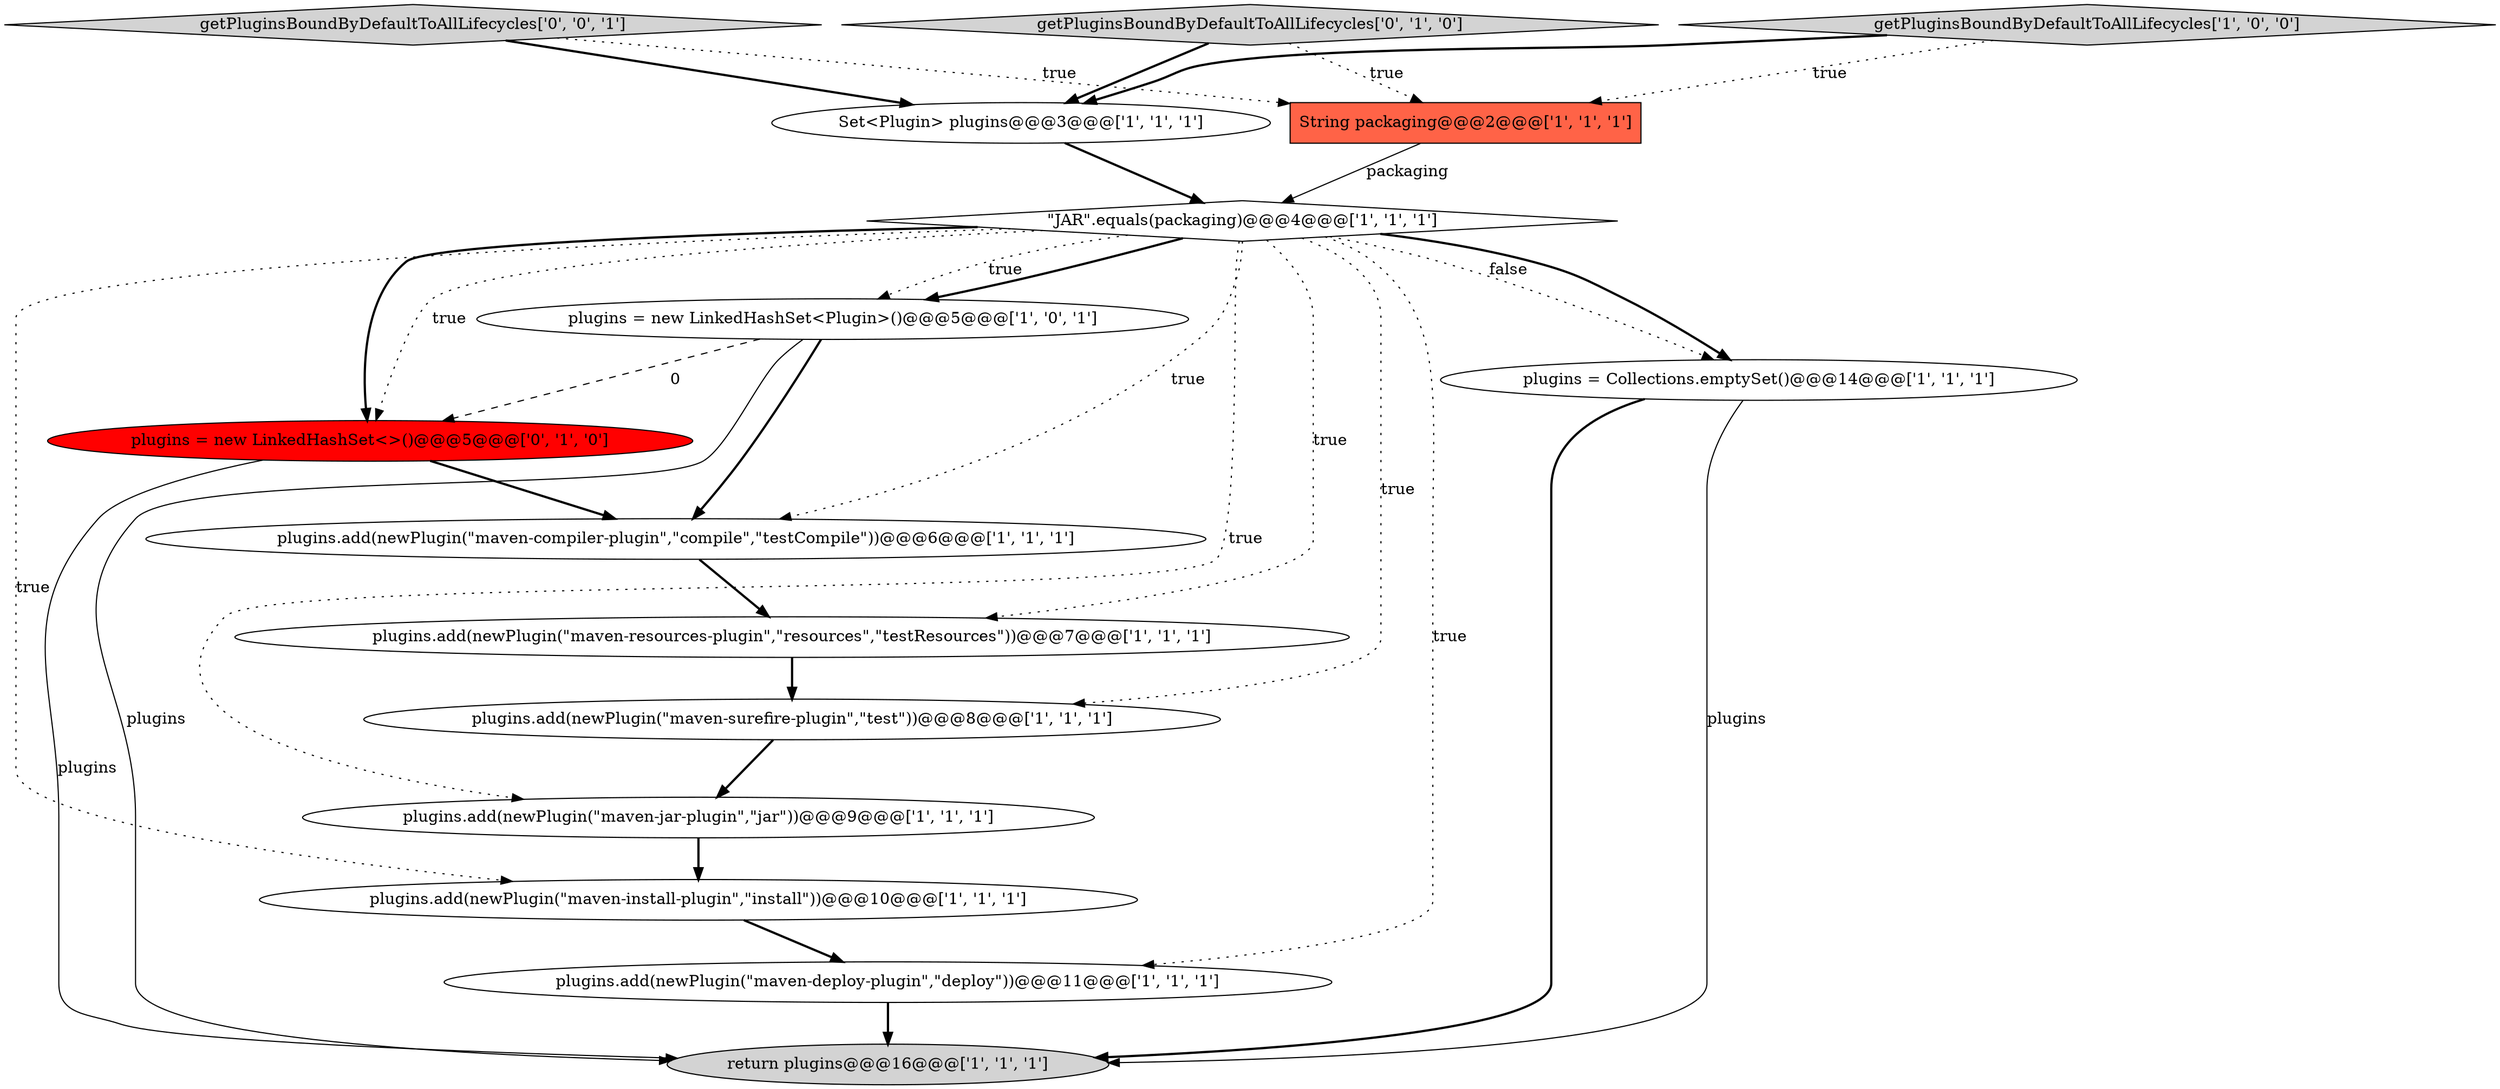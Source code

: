digraph {
12 [style = filled, label = "return plugins@@@16@@@['1', '1', '1']", fillcolor = lightgray, shape = ellipse image = "AAA0AAABBB1BBB"];
15 [style = filled, label = "getPluginsBoundByDefaultToAllLifecycles['0', '0', '1']", fillcolor = lightgray, shape = diamond image = "AAA0AAABBB3BBB"];
0 [style = filled, label = "plugins.add(newPlugin(\"maven-deploy-plugin\",\"deploy\"))@@@11@@@['1', '1', '1']", fillcolor = white, shape = ellipse image = "AAA0AAABBB1BBB"];
4 [style = filled, label = "Set<Plugin> plugins@@@3@@@['1', '1', '1']", fillcolor = white, shape = ellipse image = "AAA0AAABBB1BBB"];
5 [style = filled, label = "plugins.add(newPlugin(\"maven-surefire-plugin\",\"test\"))@@@8@@@['1', '1', '1']", fillcolor = white, shape = ellipse image = "AAA0AAABBB1BBB"];
13 [style = filled, label = "getPluginsBoundByDefaultToAllLifecycles['0', '1', '0']", fillcolor = lightgray, shape = diamond image = "AAA0AAABBB2BBB"];
11 [style = filled, label = "plugins.add(newPlugin(\"maven-jar-plugin\",\"jar\"))@@@9@@@['1', '1', '1']", fillcolor = white, shape = ellipse image = "AAA0AAABBB1BBB"];
1 [style = filled, label = "getPluginsBoundByDefaultToAllLifecycles['1', '0', '0']", fillcolor = lightgray, shape = diamond image = "AAA0AAABBB1BBB"];
6 [style = filled, label = "plugins = Collections.emptySet()@@@14@@@['1', '1', '1']", fillcolor = white, shape = ellipse image = "AAA0AAABBB1BBB"];
10 [style = filled, label = "\"JAR\".equals(packaging)@@@4@@@['1', '1', '1']", fillcolor = white, shape = diamond image = "AAA0AAABBB1BBB"];
3 [style = filled, label = "plugins.add(newPlugin(\"maven-install-plugin\",\"install\"))@@@10@@@['1', '1', '1']", fillcolor = white, shape = ellipse image = "AAA0AAABBB1BBB"];
2 [style = filled, label = "plugins.add(newPlugin(\"maven-compiler-plugin\",\"compile\",\"testCompile\"))@@@6@@@['1', '1', '1']", fillcolor = white, shape = ellipse image = "AAA0AAABBB1BBB"];
9 [style = filled, label = "plugins = new LinkedHashSet<Plugin>()@@@5@@@['1', '0', '1']", fillcolor = white, shape = ellipse image = "AAA0AAABBB1BBB"];
8 [style = filled, label = "String packaging@@@2@@@['1', '1', '1']", fillcolor = tomato, shape = box image = "AAA0AAABBB1BBB"];
14 [style = filled, label = "plugins = new LinkedHashSet<>()@@@5@@@['0', '1', '0']", fillcolor = red, shape = ellipse image = "AAA1AAABBB2BBB"];
7 [style = filled, label = "plugins.add(newPlugin(\"maven-resources-plugin\",\"resources\",\"testResources\"))@@@7@@@['1', '1', '1']", fillcolor = white, shape = ellipse image = "AAA0AAABBB1BBB"];
6->12 [style = solid, label="plugins"];
4->10 [style = bold, label=""];
1->4 [style = bold, label=""];
10->6 [style = dotted, label="false"];
10->14 [style = bold, label=""];
9->2 [style = bold, label=""];
0->12 [style = bold, label=""];
10->3 [style = dotted, label="true"];
14->12 [style = solid, label="plugins"];
10->9 [style = dotted, label="true"];
10->5 [style = dotted, label="true"];
10->6 [style = bold, label=""];
3->0 [style = bold, label=""];
8->10 [style = solid, label="packaging"];
10->14 [style = dotted, label="true"];
7->5 [style = bold, label=""];
9->14 [style = dashed, label="0"];
15->8 [style = dotted, label="true"];
11->3 [style = bold, label=""];
10->2 [style = dotted, label="true"];
10->11 [style = dotted, label="true"];
13->8 [style = dotted, label="true"];
15->4 [style = bold, label=""];
1->8 [style = dotted, label="true"];
10->0 [style = dotted, label="true"];
10->9 [style = bold, label=""];
5->11 [style = bold, label=""];
14->2 [style = bold, label=""];
2->7 [style = bold, label=""];
9->12 [style = solid, label="plugins"];
10->7 [style = dotted, label="true"];
13->4 [style = bold, label=""];
6->12 [style = bold, label=""];
}
